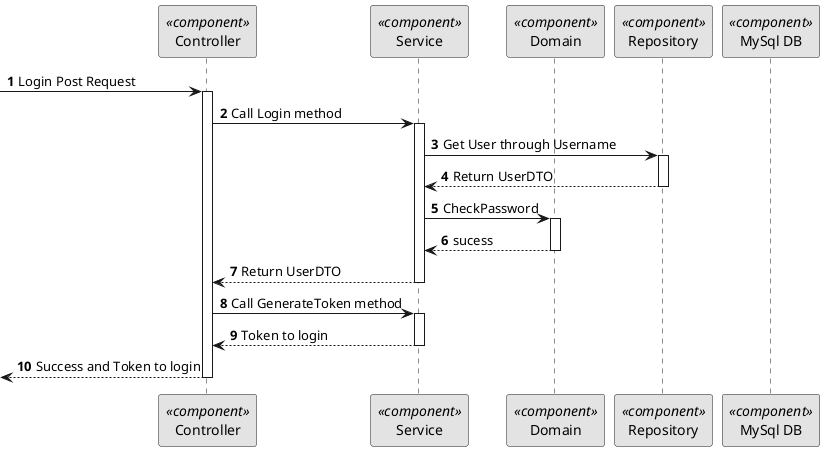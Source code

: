 @startuml 5.1.1
skinparam monochrome true
skinparam packageStyle rectangle
skinparam shadowing false

autonumber

participant "Controller" as CTRL <<component>>
participant "Service" as SERV <<component>>
participant "Domain" as DOM <<component>>
participant "Repository" as REPO <<component>>
participant "MySql DB" as BDD <<component>>



 -> CTRL : Login Post Request
activate CTRL
CTRL -> SERV: Call Login method

activate SERV

SERV -> REPO: Get User through Username
activate REPO

REPO --> SERV: Return UserDTO

deactivate REPO

SERV -> DOM : CheckPassword
activate DOM
DOM --> SERV : sucess

deactivate DOM

SERV --> CTRL: Return UserDTO
deactivate SERV


CTRL -> SERV: Call GenerateToken method
activate SERV

SERV --> CTRL: Token to login
deactivate SERV


<-- CTRL  : Success and Token to login
deactivate CTRL





@enduml